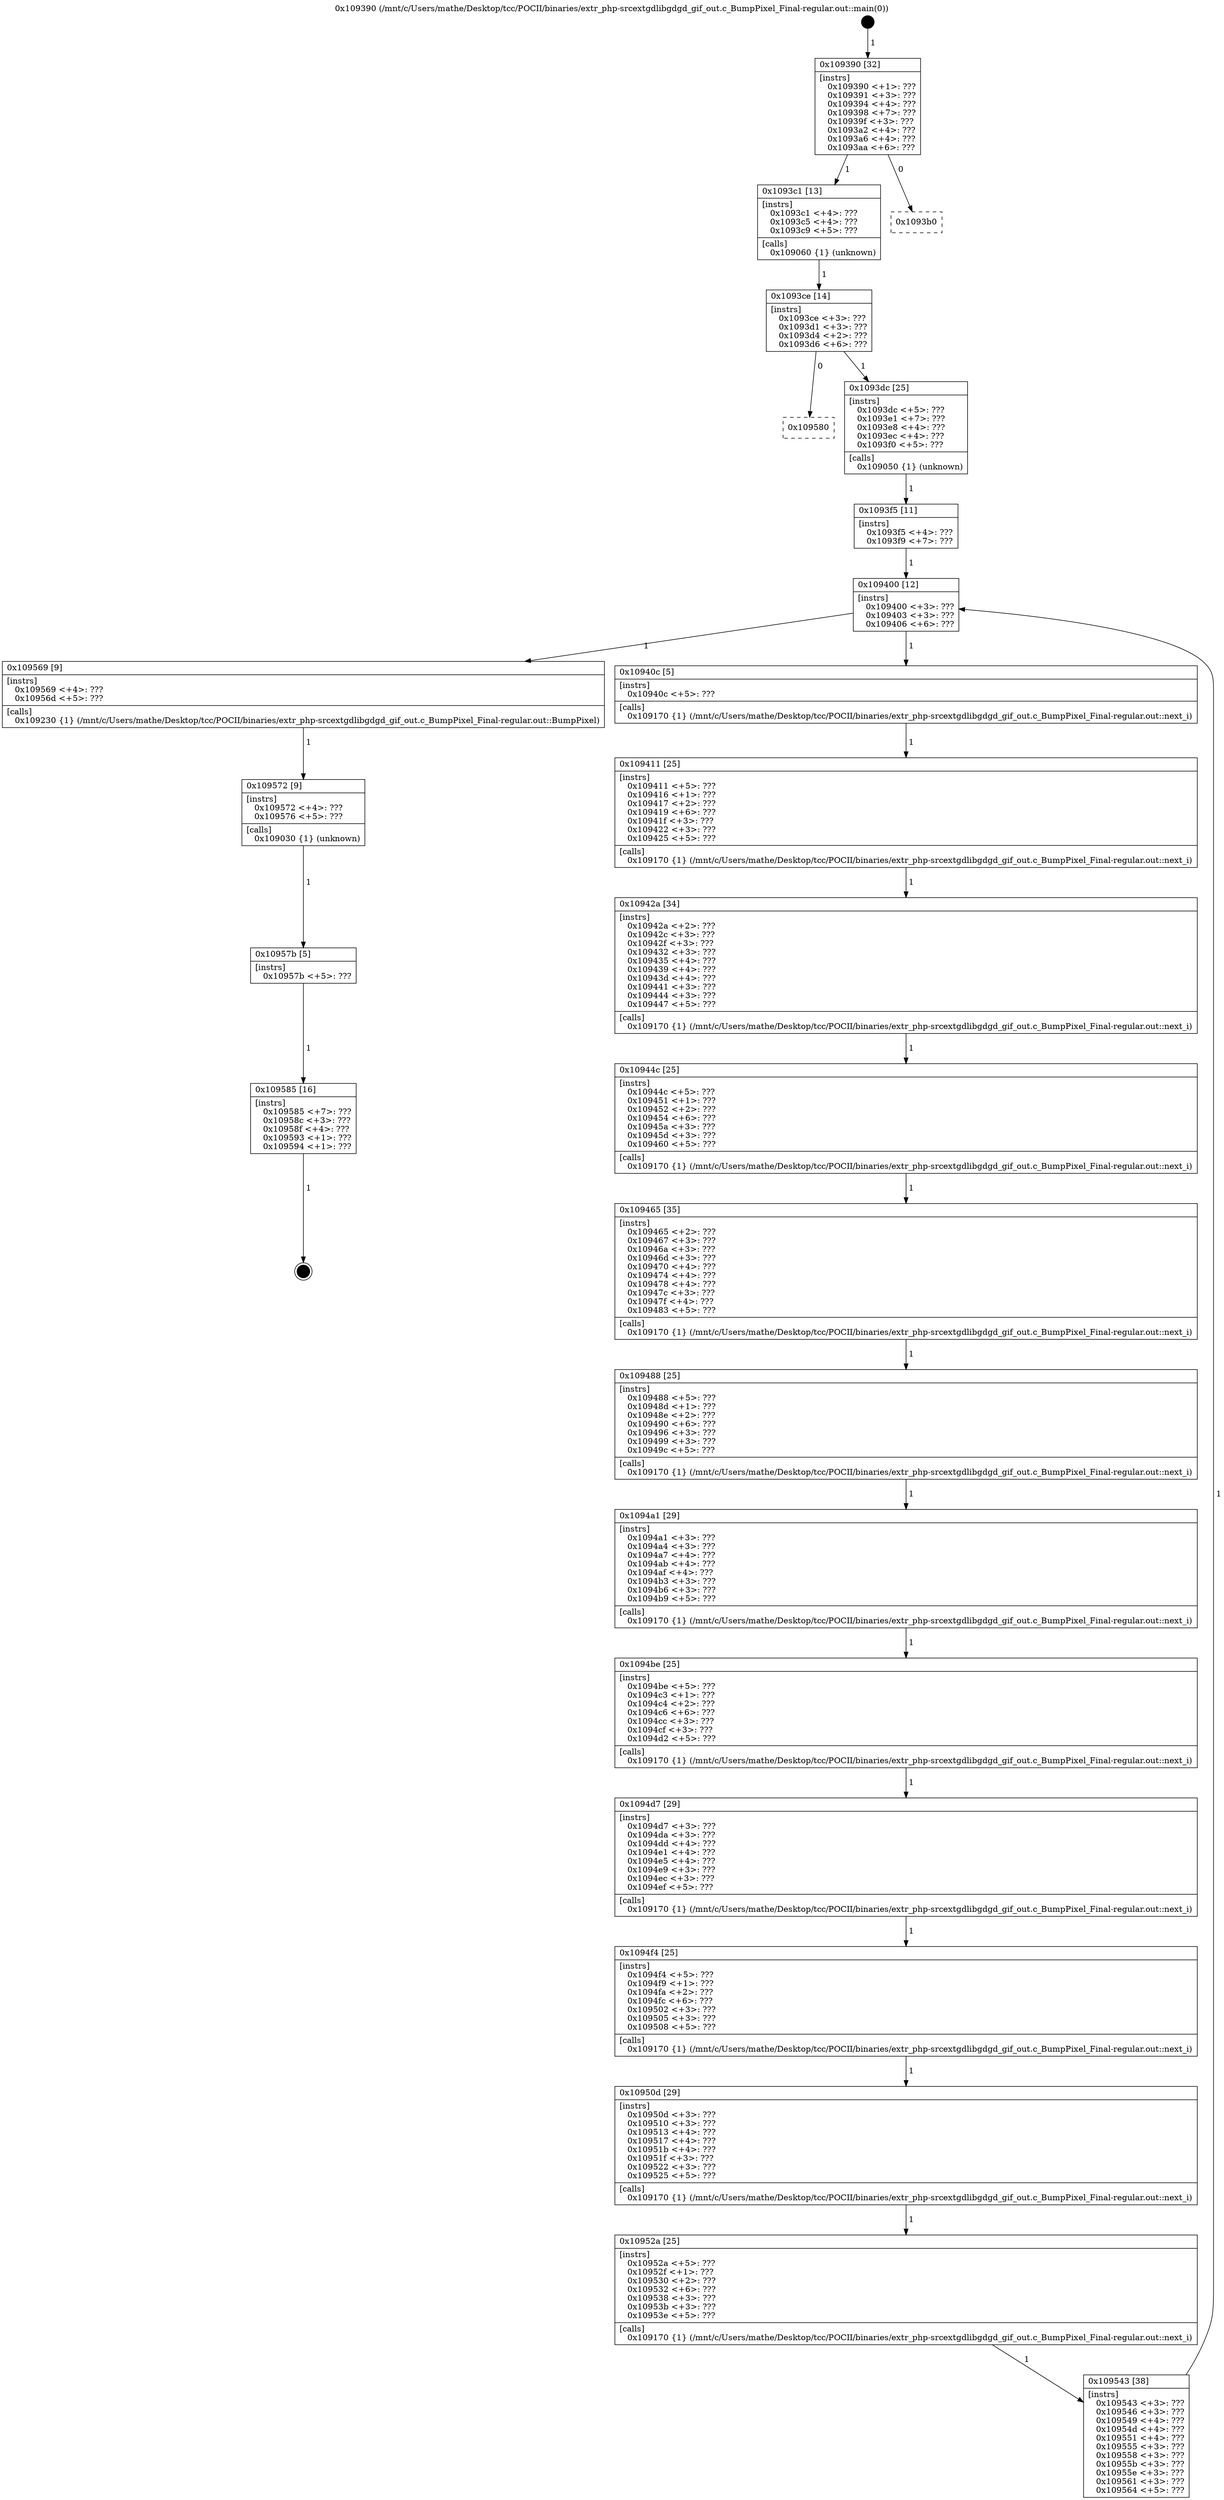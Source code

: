 digraph "0x109390" {
  label = "0x109390 (/mnt/c/Users/mathe/Desktop/tcc/POCII/binaries/extr_php-srcextgdlibgdgd_gif_out.c_BumpPixel_Final-regular.out::main(0))"
  labelloc = "t"
  node[shape=record]

  Entry [label="",width=0.3,height=0.3,shape=circle,fillcolor=black,style=filled]
  "0x109390" [label="{
     0x109390 [32]\l
     | [instrs]\l
     &nbsp;&nbsp;0x109390 \<+1\>: ???\l
     &nbsp;&nbsp;0x109391 \<+3\>: ???\l
     &nbsp;&nbsp;0x109394 \<+4\>: ???\l
     &nbsp;&nbsp;0x109398 \<+7\>: ???\l
     &nbsp;&nbsp;0x10939f \<+3\>: ???\l
     &nbsp;&nbsp;0x1093a2 \<+4\>: ???\l
     &nbsp;&nbsp;0x1093a6 \<+4\>: ???\l
     &nbsp;&nbsp;0x1093aa \<+6\>: ???\l
  }"]
  "0x1093c1" [label="{
     0x1093c1 [13]\l
     | [instrs]\l
     &nbsp;&nbsp;0x1093c1 \<+4\>: ???\l
     &nbsp;&nbsp;0x1093c5 \<+4\>: ???\l
     &nbsp;&nbsp;0x1093c9 \<+5\>: ???\l
     | [calls]\l
     &nbsp;&nbsp;0x109060 \{1\} (unknown)\l
  }"]
  "0x1093b0" [label="{
     0x1093b0\l
  }", style=dashed]
  "0x1093ce" [label="{
     0x1093ce [14]\l
     | [instrs]\l
     &nbsp;&nbsp;0x1093ce \<+3\>: ???\l
     &nbsp;&nbsp;0x1093d1 \<+3\>: ???\l
     &nbsp;&nbsp;0x1093d4 \<+2\>: ???\l
     &nbsp;&nbsp;0x1093d6 \<+6\>: ???\l
  }"]
  "0x109580" [label="{
     0x109580\l
  }", style=dashed]
  "0x1093dc" [label="{
     0x1093dc [25]\l
     | [instrs]\l
     &nbsp;&nbsp;0x1093dc \<+5\>: ???\l
     &nbsp;&nbsp;0x1093e1 \<+7\>: ???\l
     &nbsp;&nbsp;0x1093e8 \<+4\>: ???\l
     &nbsp;&nbsp;0x1093ec \<+4\>: ???\l
     &nbsp;&nbsp;0x1093f0 \<+5\>: ???\l
     | [calls]\l
     &nbsp;&nbsp;0x109050 \{1\} (unknown)\l
  }"]
  Exit [label="",width=0.3,height=0.3,shape=circle,fillcolor=black,style=filled,peripheries=2]
  "0x109400" [label="{
     0x109400 [12]\l
     | [instrs]\l
     &nbsp;&nbsp;0x109400 \<+3\>: ???\l
     &nbsp;&nbsp;0x109403 \<+3\>: ???\l
     &nbsp;&nbsp;0x109406 \<+6\>: ???\l
  }"]
  "0x109569" [label="{
     0x109569 [9]\l
     | [instrs]\l
     &nbsp;&nbsp;0x109569 \<+4\>: ???\l
     &nbsp;&nbsp;0x10956d \<+5\>: ???\l
     | [calls]\l
     &nbsp;&nbsp;0x109230 \{1\} (/mnt/c/Users/mathe/Desktop/tcc/POCII/binaries/extr_php-srcextgdlibgdgd_gif_out.c_BumpPixel_Final-regular.out::BumpPixel)\l
  }"]
  "0x10940c" [label="{
     0x10940c [5]\l
     | [instrs]\l
     &nbsp;&nbsp;0x10940c \<+5\>: ???\l
     | [calls]\l
     &nbsp;&nbsp;0x109170 \{1\} (/mnt/c/Users/mathe/Desktop/tcc/POCII/binaries/extr_php-srcextgdlibgdgd_gif_out.c_BumpPixel_Final-regular.out::next_i)\l
  }"]
  "0x109411" [label="{
     0x109411 [25]\l
     | [instrs]\l
     &nbsp;&nbsp;0x109411 \<+5\>: ???\l
     &nbsp;&nbsp;0x109416 \<+1\>: ???\l
     &nbsp;&nbsp;0x109417 \<+2\>: ???\l
     &nbsp;&nbsp;0x109419 \<+6\>: ???\l
     &nbsp;&nbsp;0x10941f \<+3\>: ???\l
     &nbsp;&nbsp;0x109422 \<+3\>: ???\l
     &nbsp;&nbsp;0x109425 \<+5\>: ???\l
     | [calls]\l
     &nbsp;&nbsp;0x109170 \{1\} (/mnt/c/Users/mathe/Desktop/tcc/POCII/binaries/extr_php-srcextgdlibgdgd_gif_out.c_BumpPixel_Final-regular.out::next_i)\l
  }"]
  "0x10942a" [label="{
     0x10942a [34]\l
     | [instrs]\l
     &nbsp;&nbsp;0x10942a \<+2\>: ???\l
     &nbsp;&nbsp;0x10942c \<+3\>: ???\l
     &nbsp;&nbsp;0x10942f \<+3\>: ???\l
     &nbsp;&nbsp;0x109432 \<+3\>: ???\l
     &nbsp;&nbsp;0x109435 \<+4\>: ???\l
     &nbsp;&nbsp;0x109439 \<+4\>: ???\l
     &nbsp;&nbsp;0x10943d \<+4\>: ???\l
     &nbsp;&nbsp;0x109441 \<+3\>: ???\l
     &nbsp;&nbsp;0x109444 \<+3\>: ???\l
     &nbsp;&nbsp;0x109447 \<+5\>: ???\l
     | [calls]\l
     &nbsp;&nbsp;0x109170 \{1\} (/mnt/c/Users/mathe/Desktop/tcc/POCII/binaries/extr_php-srcextgdlibgdgd_gif_out.c_BumpPixel_Final-regular.out::next_i)\l
  }"]
  "0x10944c" [label="{
     0x10944c [25]\l
     | [instrs]\l
     &nbsp;&nbsp;0x10944c \<+5\>: ???\l
     &nbsp;&nbsp;0x109451 \<+1\>: ???\l
     &nbsp;&nbsp;0x109452 \<+2\>: ???\l
     &nbsp;&nbsp;0x109454 \<+6\>: ???\l
     &nbsp;&nbsp;0x10945a \<+3\>: ???\l
     &nbsp;&nbsp;0x10945d \<+3\>: ???\l
     &nbsp;&nbsp;0x109460 \<+5\>: ???\l
     | [calls]\l
     &nbsp;&nbsp;0x109170 \{1\} (/mnt/c/Users/mathe/Desktop/tcc/POCII/binaries/extr_php-srcextgdlibgdgd_gif_out.c_BumpPixel_Final-regular.out::next_i)\l
  }"]
  "0x109465" [label="{
     0x109465 [35]\l
     | [instrs]\l
     &nbsp;&nbsp;0x109465 \<+2\>: ???\l
     &nbsp;&nbsp;0x109467 \<+3\>: ???\l
     &nbsp;&nbsp;0x10946a \<+3\>: ???\l
     &nbsp;&nbsp;0x10946d \<+3\>: ???\l
     &nbsp;&nbsp;0x109470 \<+4\>: ???\l
     &nbsp;&nbsp;0x109474 \<+4\>: ???\l
     &nbsp;&nbsp;0x109478 \<+4\>: ???\l
     &nbsp;&nbsp;0x10947c \<+3\>: ???\l
     &nbsp;&nbsp;0x10947f \<+4\>: ???\l
     &nbsp;&nbsp;0x109483 \<+5\>: ???\l
     | [calls]\l
     &nbsp;&nbsp;0x109170 \{1\} (/mnt/c/Users/mathe/Desktop/tcc/POCII/binaries/extr_php-srcextgdlibgdgd_gif_out.c_BumpPixel_Final-regular.out::next_i)\l
  }"]
  "0x109488" [label="{
     0x109488 [25]\l
     | [instrs]\l
     &nbsp;&nbsp;0x109488 \<+5\>: ???\l
     &nbsp;&nbsp;0x10948d \<+1\>: ???\l
     &nbsp;&nbsp;0x10948e \<+2\>: ???\l
     &nbsp;&nbsp;0x109490 \<+6\>: ???\l
     &nbsp;&nbsp;0x109496 \<+3\>: ???\l
     &nbsp;&nbsp;0x109499 \<+3\>: ???\l
     &nbsp;&nbsp;0x10949c \<+5\>: ???\l
     | [calls]\l
     &nbsp;&nbsp;0x109170 \{1\} (/mnt/c/Users/mathe/Desktop/tcc/POCII/binaries/extr_php-srcextgdlibgdgd_gif_out.c_BumpPixel_Final-regular.out::next_i)\l
  }"]
  "0x1094a1" [label="{
     0x1094a1 [29]\l
     | [instrs]\l
     &nbsp;&nbsp;0x1094a1 \<+3\>: ???\l
     &nbsp;&nbsp;0x1094a4 \<+3\>: ???\l
     &nbsp;&nbsp;0x1094a7 \<+4\>: ???\l
     &nbsp;&nbsp;0x1094ab \<+4\>: ???\l
     &nbsp;&nbsp;0x1094af \<+4\>: ???\l
     &nbsp;&nbsp;0x1094b3 \<+3\>: ???\l
     &nbsp;&nbsp;0x1094b6 \<+3\>: ???\l
     &nbsp;&nbsp;0x1094b9 \<+5\>: ???\l
     | [calls]\l
     &nbsp;&nbsp;0x109170 \{1\} (/mnt/c/Users/mathe/Desktop/tcc/POCII/binaries/extr_php-srcextgdlibgdgd_gif_out.c_BumpPixel_Final-regular.out::next_i)\l
  }"]
  "0x1094be" [label="{
     0x1094be [25]\l
     | [instrs]\l
     &nbsp;&nbsp;0x1094be \<+5\>: ???\l
     &nbsp;&nbsp;0x1094c3 \<+1\>: ???\l
     &nbsp;&nbsp;0x1094c4 \<+2\>: ???\l
     &nbsp;&nbsp;0x1094c6 \<+6\>: ???\l
     &nbsp;&nbsp;0x1094cc \<+3\>: ???\l
     &nbsp;&nbsp;0x1094cf \<+3\>: ???\l
     &nbsp;&nbsp;0x1094d2 \<+5\>: ???\l
     | [calls]\l
     &nbsp;&nbsp;0x109170 \{1\} (/mnt/c/Users/mathe/Desktop/tcc/POCII/binaries/extr_php-srcextgdlibgdgd_gif_out.c_BumpPixel_Final-regular.out::next_i)\l
  }"]
  "0x1094d7" [label="{
     0x1094d7 [29]\l
     | [instrs]\l
     &nbsp;&nbsp;0x1094d7 \<+3\>: ???\l
     &nbsp;&nbsp;0x1094da \<+3\>: ???\l
     &nbsp;&nbsp;0x1094dd \<+4\>: ???\l
     &nbsp;&nbsp;0x1094e1 \<+4\>: ???\l
     &nbsp;&nbsp;0x1094e5 \<+4\>: ???\l
     &nbsp;&nbsp;0x1094e9 \<+3\>: ???\l
     &nbsp;&nbsp;0x1094ec \<+3\>: ???\l
     &nbsp;&nbsp;0x1094ef \<+5\>: ???\l
     | [calls]\l
     &nbsp;&nbsp;0x109170 \{1\} (/mnt/c/Users/mathe/Desktop/tcc/POCII/binaries/extr_php-srcextgdlibgdgd_gif_out.c_BumpPixel_Final-regular.out::next_i)\l
  }"]
  "0x1094f4" [label="{
     0x1094f4 [25]\l
     | [instrs]\l
     &nbsp;&nbsp;0x1094f4 \<+5\>: ???\l
     &nbsp;&nbsp;0x1094f9 \<+1\>: ???\l
     &nbsp;&nbsp;0x1094fa \<+2\>: ???\l
     &nbsp;&nbsp;0x1094fc \<+6\>: ???\l
     &nbsp;&nbsp;0x109502 \<+3\>: ???\l
     &nbsp;&nbsp;0x109505 \<+3\>: ???\l
     &nbsp;&nbsp;0x109508 \<+5\>: ???\l
     | [calls]\l
     &nbsp;&nbsp;0x109170 \{1\} (/mnt/c/Users/mathe/Desktop/tcc/POCII/binaries/extr_php-srcextgdlibgdgd_gif_out.c_BumpPixel_Final-regular.out::next_i)\l
  }"]
  "0x10950d" [label="{
     0x10950d [29]\l
     | [instrs]\l
     &nbsp;&nbsp;0x10950d \<+3\>: ???\l
     &nbsp;&nbsp;0x109510 \<+3\>: ???\l
     &nbsp;&nbsp;0x109513 \<+4\>: ???\l
     &nbsp;&nbsp;0x109517 \<+4\>: ???\l
     &nbsp;&nbsp;0x10951b \<+4\>: ???\l
     &nbsp;&nbsp;0x10951f \<+3\>: ???\l
     &nbsp;&nbsp;0x109522 \<+3\>: ???\l
     &nbsp;&nbsp;0x109525 \<+5\>: ???\l
     | [calls]\l
     &nbsp;&nbsp;0x109170 \{1\} (/mnt/c/Users/mathe/Desktop/tcc/POCII/binaries/extr_php-srcextgdlibgdgd_gif_out.c_BumpPixel_Final-regular.out::next_i)\l
  }"]
  "0x10952a" [label="{
     0x10952a [25]\l
     | [instrs]\l
     &nbsp;&nbsp;0x10952a \<+5\>: ???\l
     &nbsp;&nbsp;0x10952f \<+1\>: ???\l
     &nbsp;&nbsp;0x109530 \<+2\>: ???\l
     &nbsp;&nbsp;0x109532 \<+6\>: ???\l
     &nbsp;&nbsp;0x109538 \<+3\>: ???\l
     &nbsp;&nbsp;0x10953b \<+3\>: ???\l
     &nbsp;&nbsp;0x10953e \<+5\>: ???\l
     | [calls]\l
     &nbsp;&nbsp;0x109170 \{1\} (/mnt/c/Users/mathe/Desktop/tcc/POCII/binaries/extr_php-srcextgdlibgdgd_gif_out.c_BumpPixel_Final-regular.out::next_i)\l
  }"]
  "0x109543" [label="{
     0x109543 [38]\l
     | [instrs]\l
     &nbsp;&nbsp;0x109543 \<+3\>: ???\l
     &nbsp;&nbsp;0x109546 \<+3\>: ???\l
     &nbsp;&nbsp;0x109549 \<+4\>: ???\l
     &nbsp;&nbsp;0x10954d \<+4\>: ???\l
     &nbsp;&nbsp;0x109551 \<+4\>: ???\l
     &nbsp;&nbsp;0x109555 \<+3\>: ???\l
     &nbsp;&nbsp;0x109558 \<+3\>: ???\l
     &nbsp;&nbsp;0x10955b \<+3\>: ???\l
     &nbsp;&nbsp;0x10955e \<+3\>: ???\l
     &nbsp;&nbsp;0x109561 \<+3\>: ???\l
     &nbsp;&nbsp;0x109564 \<+5\>: ???\l
  }"]
  "0x1093f5" [label="{
     0x1093f5 [11]\l
     | [instrs]\l
     &nbsp;&nbsp;0x1093f5 \<+4\>: ???\l
     &nbsp;&nbsp;0x1093f9 \<+7\>: ???\l
  }"]
  "0x109572" [label="{
     0x109572 [9]\l
     | [instrs]\l
     &nbsp;&nbsp;0x109572 \<+4\>: ???\l
     &nbsp;&nbsp;0x109576 \<+5\>: ???\l
     | [calls]\l
     &nbsp;&nbsp;0x109030 \{1\} (unknown)\l
  }"]
  "0x10957b" [label="{
     0x10957b [5]\l
     | [instrs]\l
     &nbsp;&nbsp;0x10957b \<+5\>: ???\l
  }"]
  "0x109585" [label="{
     0x109585 [16]\l
     | [instrs]\l
     &nbsp;&nbsp;0x109585 \<+7\>: ???\l
     &nbsp;&nbsp;0x10958c \<+3\>: ???\l
     &nbsp;&nbsp;0x10958f \<+4\>: ???\l
     &nbsp;&nbsp;0x109593 \<+1\>: ???\l
     &nbsp;&nbsp;0x109594 \<+1\>: ???\l
  }"]
  Entry -> "0x109390" [label=" 1"]
  "0x109390" -> "0x1093c1" [label=" 1"]
  "0x109390" -> "0x1093b0" [label=" 0"]
  "0x1093c1" -> "0x1093ce" [label=" 1"]
  "0x1093ce" -> "0x109580" [label=" 0"]
  "0x1093ce" -> "0x1093dc" [label=" 1"]
  "0x109585" -> Exit [label=" 1"]
  "0x1093dc" -> "0x1093f5" [label=" 1"]
  "0x109400" -> "0x109569" [label=" 1"]
  "0x109400" -> "0x10940c" [label=" 1"]
  "0x10940c" -> "0x109411" [label=" 1"]
  "0x109411" -> "0x10942a" [label=" 1"]
  "0x10942a" -> "0x10944c" [label=" 1"]
  "0x10944c" -> "0x109465" [label=" 1"]
  "0x109465" -> "0x109488" [label=" 1"]
  "0x109488" -> "0x1094a1" [label=" 1"]
  "0x1094a1" -> "0x1094be" [label=" 1"]
  "0x1094be" -> "0x1094d7" [label=" 1"]
  "0x1094d7" -> "0x1094f4" [label=" 1"]
  "0x1094f4" -> "0x10950d" [label=" 1"]
  "0x10950d" -> "0x10952a" [label=" 1"]
  "0x10952a" -> "0x109543" [label=" 1"]
  "0x1093f5" -> "0x109400" [label=" 1"]
  "0x109543" -> "0x109400" [label=" 1"]
  "0x109569" -> "0x109572" [label=" 1"]
  "0x109572" -> "0x10957b" [label=" 1"]
  "0x10957b" -> "0x109585" [label=" 1"]
}

